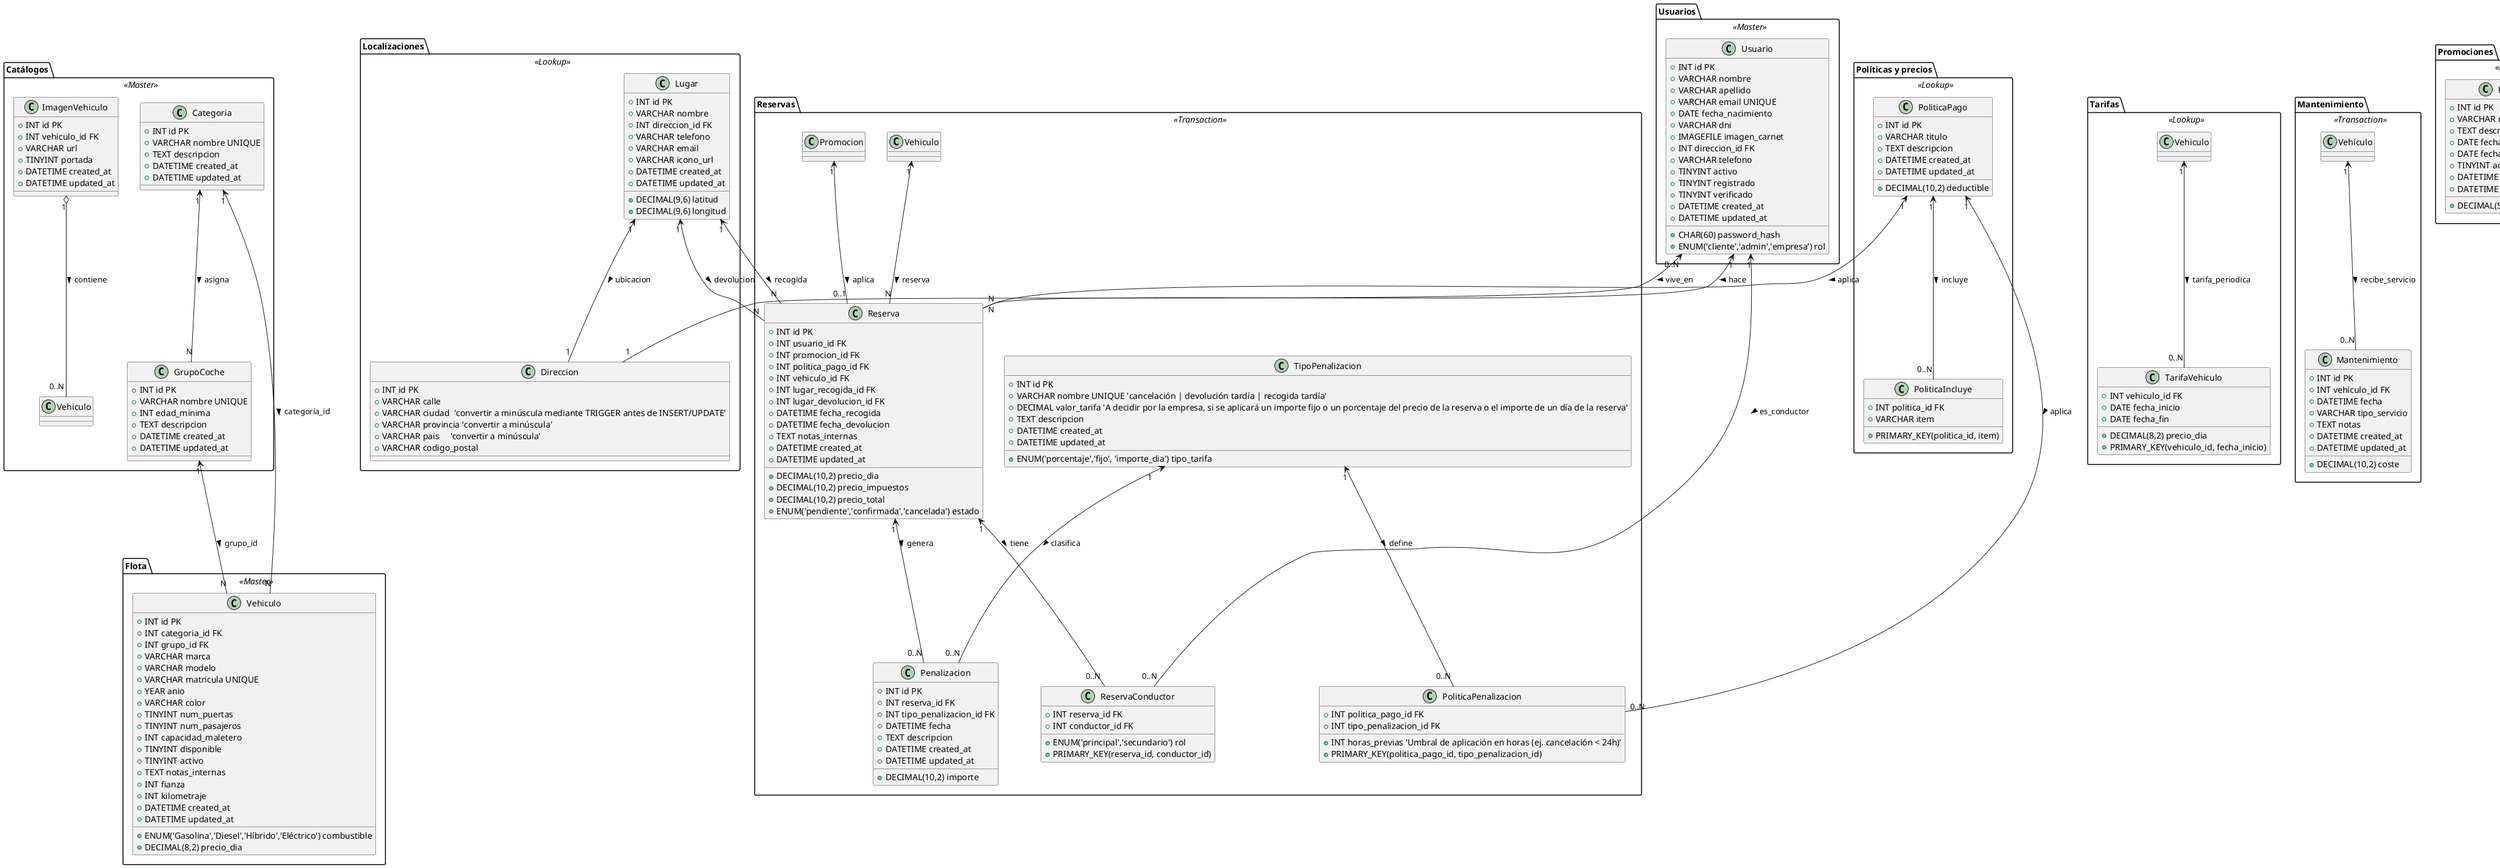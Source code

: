 @startuml esquemadbMOBILITY4YOU
' ================================
' Diagrama de clases / tablas MySQL (actualizado con TipoPenalizacion, índices compuestos y normalización de Direccion)
' ================================

skinparam class {
  BackgroundColor<<Master>> #DDFFDD
  BackgroundColor<<Lookup>> #FFEECC
  BackgroundColor<<Transaction>> #FFDDDD
  BorderColor #333
}

' ----------------
package "Catálogos" <<Master>> {
  class Categoria {
    + INT id PK
    + VARCHAR nombre UNIQUE
    + TEXT descripcion
    + DATETIME created_at
    + DATETIME updated_at
  }

  class GrupoCoche {
    + INT id PK
    + VARCHAR nombre UNIQUE
    + INT edad_minima
    + TEXT descripcion
    + DATETIME created_at
    + DATETIME updated_at
  }

  class ImagenVehiculo {
    + INT id PK
    + INT vehiculo_id FK
    + VARCHAR url
    + TINYINT portada
    + DATETIME created_at
    + DATETIME updated_at
  }

  Categoria "1" <-- "N" GrupoCoche : asigna >
  ImagenVehiculo "1" o-- "0..N" Vehiculo : contiene >
}

package "Flota" <<Master>> {
  class Vehiculo {
    + INT id PK
    + INT categoria_id FK
    + INT grupo_id FK
    + ENUM('Gasolina','Diesel','Híbrido','Eléctrico') combustible
    + VARCHAR marca
    + VARCHAR modelo
    + VARCHAR matricula UNIQUE
    + YEAR anio
    + VARCHAR color
    + TINYINT num_puertas
    + TINYINT num_pasajeros
    + INT capacidad_maletero
    + DECIMAL(8,2) precio_dia
    + TINYINT disponible
    + TINYINT activo
    + TEXT notas_internas
    + INT fianza
    + INT kilometraje
    + DATETIME created_at
    + DATETIME updated_at
  }

  Categoria "1" <-- "N" Vehiculo      : categoría_id >
  GrupoCoche "1" <-- "N" Vehiculo     : grupo_id >
}

package "Localizaciones" <<Lookup>> {
  class Direccion {
    + INT id PK
    + VARCHAR calle
    + VARCHAR ciudad  'convertir a minúscula mediante TRIGGER antes de INSERT/UPDATE'
    + VARCHAR provincia 'convertir a minúscula'
    + VARCHAR pais     'convertir a minúscula'
    + VARCHAR codigo_postal
  }

  class Lugar {
    + INT id PK
    + VARCHAR nombre
    + INT direccion_id FK
    + DECIMAL(9,6) latitud
    + DECIMAL(9,6) longitud
    + VARCHAR telefono
    + VARCHAR email
    + VARCHAR icono_url
    + DATETIME created_at
    + DATETIME updated_at
  }

  Lugar "1" <-- "1" Direccion : ubicacion >
}

package "Usuarios" <<Master>> {
  class Usuario {
    + INT id PK
    + VARCHAR nombre
    + VARCHAR apellido
    + VARCHAR email UNIQUE
    + DATE fecha_nacimiento
    + CHAR(60) password_hash
    + VARCHAR dni
    + IMAGEFILE imagen_carnet
    + INT direccion_id FK
    + VARCHAR telefono
    + ENUM('cliente','admin','empresa') rol
    + TINYINT activo
    + TINYINT registrado
    + TINYINT verificado
    + DATETIME created_at
    + DATETIME updated_at
  }

  Usuario "0..N" <-- "1" Direccion : vive_en >
}

package "Políticas y precios" <<Lookup>> {
  class PoliticaPago {
    + INT id PK
    + VARCHAR titulo
    + DECIMAL(10,2) deductible
    + TEXT descripcion
    + DATETIME created_at
    + DATETIME updated_at
  }

  class PoliticaIncluye {
    + INT politica_id FK
    + VARCHAR item
    + PRIMARY_KEY(politica_id, item)
  }

  PoliticaPago "1" <-- "0..N" PoliticaIncluye : incluye >
}

package "Tarifas" <<Lookup>> {
  class TarifaVehiculo {
    + INT vehiculo_id FK
    + DATE fecha_inicio
    + DATE fecha_fin
    + DECIMAL(8,2) precio_dia
    + PRIMARY_KEY(vehiculo_id, fecha_inicio)
    ' Índice compuesto para búsquedas de tarifa vigente:
    ' INDEX idx_tarifa_vehiculo_periodo (vehiculo_id, fecha_inicio, fecha_fin)
  }

  Vehiculo "1" <-- "0..N" TarifaVehiculo : tarifa_periodica >
}

package "Reservas" <<Transaction>> {
  class Reserva {
    + INT id PK
    + INT usuario_id FK
    + INT promocion_id FK
    + INT politica_pago_id FK
    + INT vehiculo_id FK
    + INT lugar_recogida_id FK
    + INT lugar_devolucion_id FK
    + DATETIME fecha_recogida
    + DATETIME fecha_devolucion
    + DECIMAL(10,2) precio_dia
    + DECIMAL(10,2) precio_impuestos
    + DECIMAL(10,2) precio_total
    + ENUM('pendiente','confirmada','cancelada') estado
    + TEXT notas_internas
    + DATETIME created_at
    + DATETIME updated_at
    ' Índice compuesto para búsquedas de disponibilidad:
    ' INDEX idx_reserva_fechas (fecha_recogida, fecha_devolucion)
  }

  class ReservaConductor {
    + INT reserva_id FK
    + INT conductor_id FK
    + ENUM('principal','secundario') rol
    + PRIMARY_KEY(reserva_id, conductor_id)
  }

  'Tipos predefinidos: Tarifa por hora fuera de horaio, Cubro de un día por retraso de dos horas desde la hora de recogida, Cancelación tarde'
  class TipoPenalizacion {
    + INT id PK
    + VARCHAR nombre UNIQUE 'cancelación | devolución tardía | recogida tardía'
    + ENUM('porcentaje','fijo', 'importe_dia') tipo_tarifa
    + DECIMAL valor_tarifa 'A decidir por la empresa, si se aplicará un importe fijo o un porcentaje del precio de la reserva o el importe de un día de la reserva'
    + TEXT descripcion
    + DATETIME created_at
    + DATETIME updated_at
  }

  class Penalizacion {
    + INT id PK
    + INT reserva_id FK
    + INT tipo_penalizacion_id FK
    + DECIMAL(10,2) importe
    + DATETIME fecha
    + TEXT descripcion
    + DATETIME created_at
    + DATETIME updated_at
  }

  class PoliticaPenalizacion {
    + INT politica_pago_id FK
    + INT tipo_penalizacion_id FK
    + INT horas_previas 'Umbral de aplicación en horas (ej. cancelación < 24h)'
    + PRIMARY_KEY(politica_pago_id, tipo_penalizacion_id)
  }


  Usuario "1" <-- "N" Reserva           : hace >
  Vehiculo "1" <-- "N" Reserva         : reserva >
  Lugar   "1" <-- "N" Reserva         : recogida >
  Lugar   "1" <-- "N" Reserva         : devolucion >
  PoliticaPago "1" <-- "N" Reserva     : aplica >
  Promocion "1" <-- "0..1" Reserva      : aplica >

  Reserva "1" <-- "0..N" ReservaConductor : tiene >
  Usuario "1" <-- "0..N" ReservaConductor : es_conductor >
  Reserva "1" <-- "0..N" Penalizacion      : genera >

  TipoPenalizacion "1" <-- "0..N" Penalizacion : clasifica >
  PoliticaPago "1" <-- "0..N" PoliticaPenalizacion : aplica >
  TipoPenalizacion "1" <-- "0..N" PoliticaPenalizacion : define >

}

package "Mantenimiento" <<Transaction>> {
  class Mantenimiento {
    + INT id PK
    + INT vehiculo_id FK
    + DATETIME fecha
    + VARCHAR tipo_servicio
    + DECIMAL(10,2) coste
    + TEXT notas
    + DATETIME created_at
    + DATETIME updated_at
  }

  Vehiculo "1" <-- "0..N" Mantenimiento : recibe_servicio >
}

package "Promociones" <<Lookup>> {
  class Promocion {
    + INT id PK
    + VARCHAR nombre
    + TEXT descripcion
    + DECIMAL(5,2) descuento_pct
    + DATE fecha_inicio
    + DATE fecha_fin
    + TINYINT activo
    + DATETIME created_at
    + DATETIME updated_at
  }
}



'Nota: Para controlar la disponibilidad de un vehículo por reserva o mantenimiento sería interesante crear una vista o tabla materializada EstadoVehiculo (vehiculo_id, fecha, estado) que combine reservas confirmadas y mantenimientos.'

@enduml